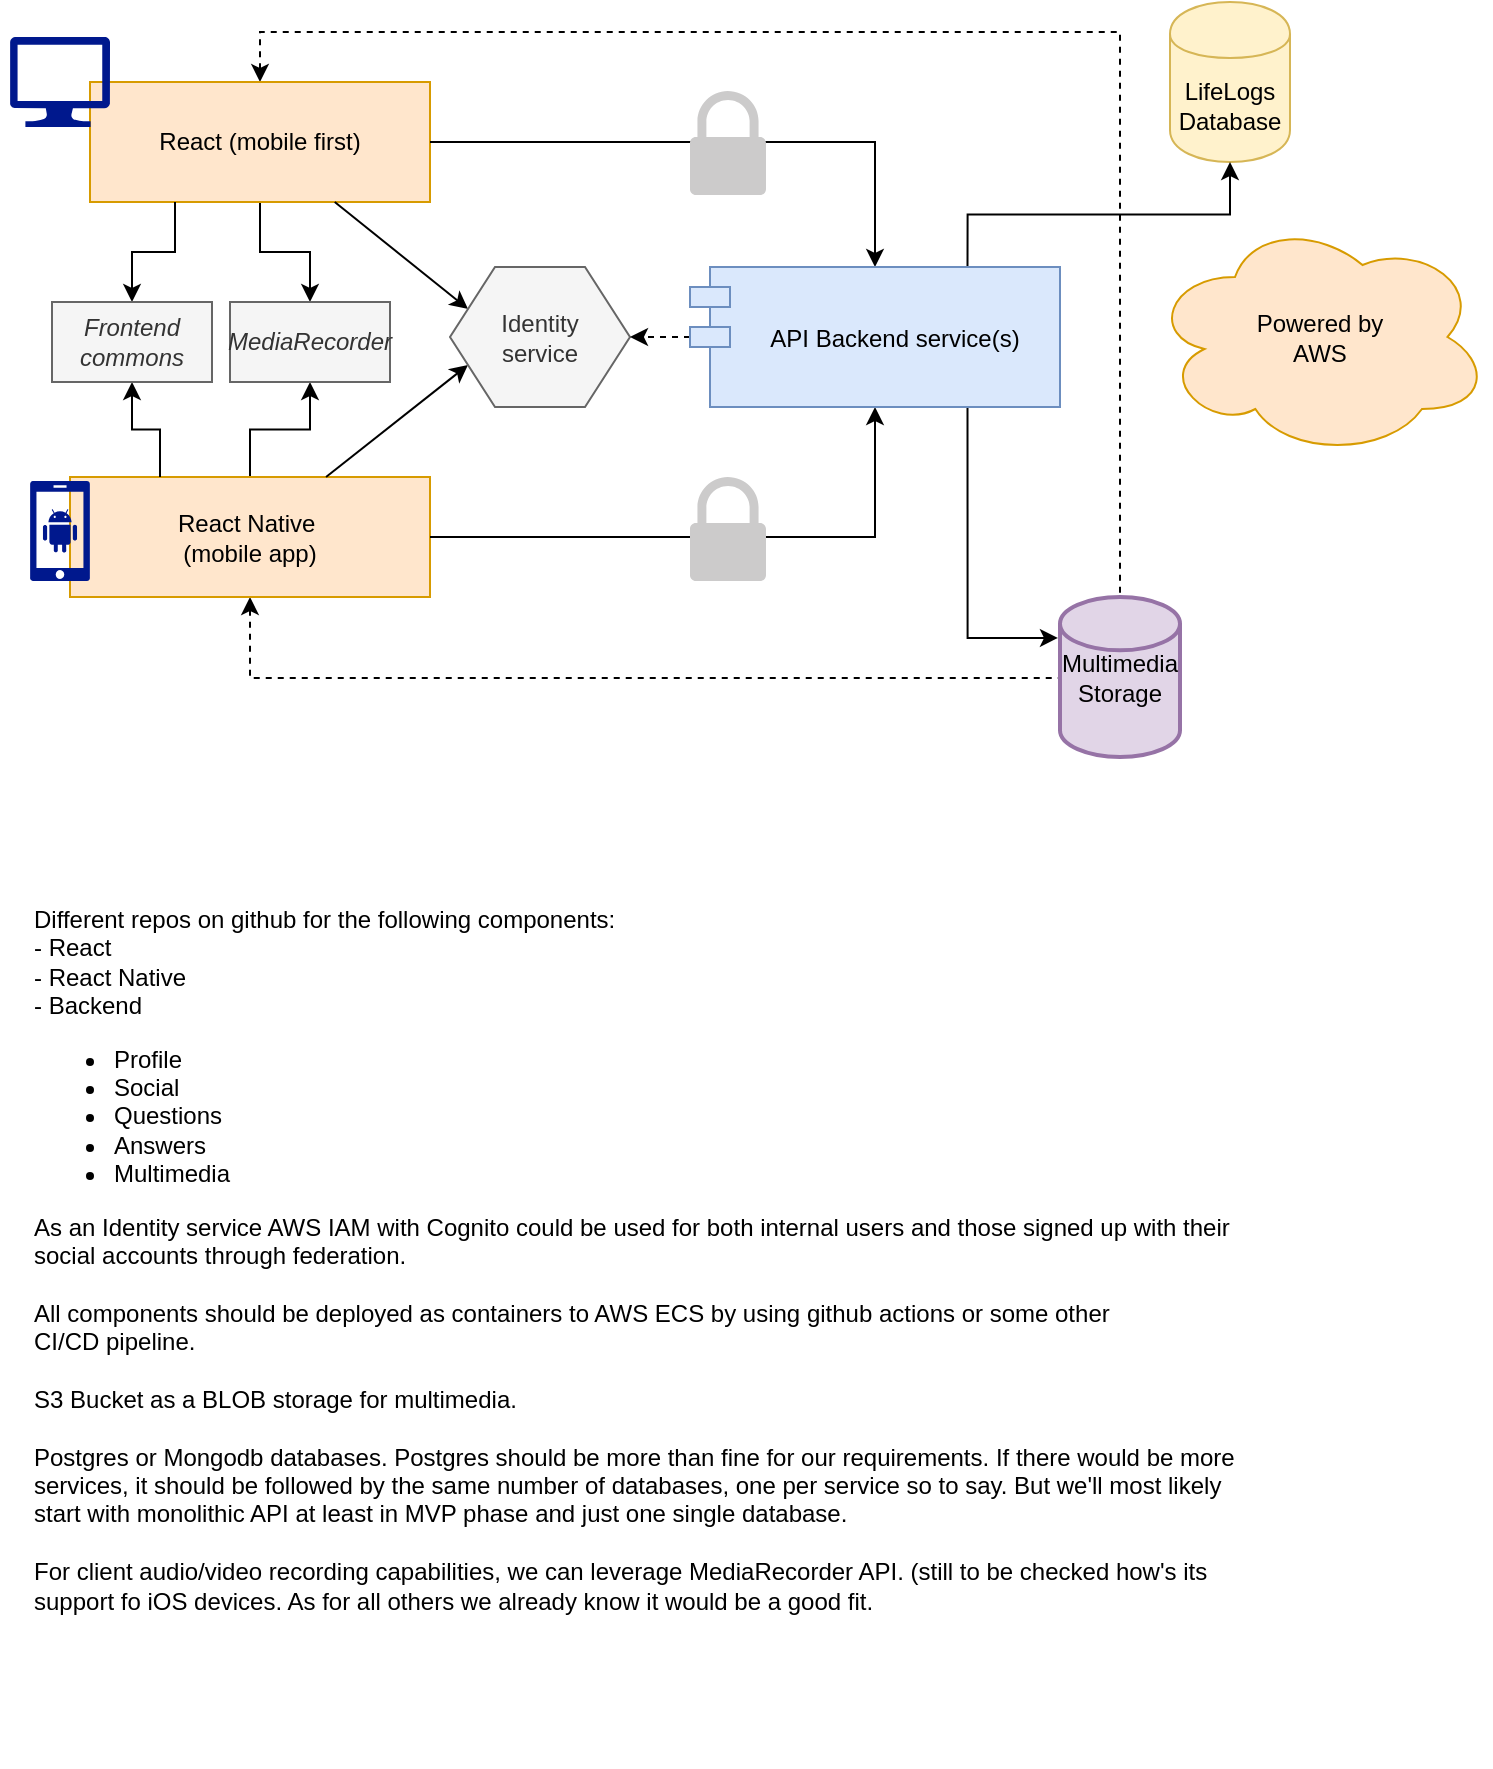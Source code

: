 <mxfile version="13.1.3" type="github">
  <diagram id="lRxo8wEPJjpSzPwTczj5" name="Page-1">
    <mxGraphModel dx="786" dy="546" grid="1" gridSize="10" guides="1" tooltips="1" connect="1" arrows="1" fold="1" page="1" pageScale="1" pageWidth="850" pageHeight="1100" math="0" shadow="0">
      <root>
        <mxCell id="0" />
        <mxCell id="1" parent="0" />
        <mxCell id="cLXKDfpS_NcSic6R49hy-1" style="edgeStyle=orthogonalEdgeStyle;rounded=0;orthogonalLoop=1;jettySize=auto;html=1;entryX=0;entryY=0.85;entryDx=0;entryDy=0;entryPerimeter=0;exitX=0.5;exitY=1;exitDx=0;exitDy=0;dashed=1;startArrow=classic;startFill=1;endArrow=none;endFill=0;" parent="1" source="-98jCaG4ItgQ39MJKu89-4" target="-98jCaG4ItgQ39MJKu89-9" edge="1">
          <mxGeometry relative="1" as="geometry">
            <Array as="points">
              <mxPoint x="170" y="433" />
              <mxPoint x="575" y="433" />
            </Array>
          </mxGeometry>
        </mxCell>
        <mxCell id="cLXKDfpS_NcSic6R49hy-5" style="edgeStyle=orthogonalEdgeStyle;rounded=0;orthogonalLoop=1;jettySize=auto;html=1;exitX=0.5;exitY=0;exitDx=0;exitDy=0;entryX=0.5;entryY=1;entryDx=0;entryDy=0;startArrow=none;startFill=0;endArrow=classic;endFill=1;" parent="1" source="-98jCaG4ItgQ39MJKu89-4" target="cLXKDfpS_NcSic6R49hy-3" edge="1">
          <mxGeometry relative="1" as="geometry" />
        </mxCell>
        <mxCell id="-98jCaG4ItgQ39MJKu89-4" value="React Native&amp;nbsp;&lt;br&gt;(mobile app)" style="rounded=0;whiteSpace=wrap;html=1;fillColor=#ffe6cc;strokeColor=#d79b00;" parent="1" vertex="1">
          <mxGeometry x="80" y="332.5" width="180" height="60" as="geometry" />
        </mxCell>
        <mxCell id="cLXKDfpS_NcSic6R49hy-2" style="edgeStyle=orthogonalEdgeStyle;rounded=0;orthogonalLoop=1;jettySize=auto;html=1;dashed=1;startArrow=classic;startFill=1;endArrow=none;endFill=0;entryX=0.5;entryY=0;entryDx=0;entryDy=0;entryPerimeter=0;" parent="1" source="-98jCaG4ItgQ39MJKu89-3" target="-98jCaG4ItgQ39MJKu89-9" edge="1">
          <mxGeometry relative="1" as="geometry">
            <mxPoint x="583" y="370" as="targetPoint" />
            <Array as="points">
              <mxPoint x="175" y="110" />
              <mxPoint x="605" y="110" />
            </Array>
          </mxGeometry>
        </mxCell>
        <mxCell id="cLXKDfpS_NcSic6R49hy-4" style="edgeStyle=orthogonalEdgeStyle;rounded=0;orthogonalLoop=1;jettySize=auto;html=1;entryX=0.5;entryY=0;entryDx=0;entryDy=0;startArrow=none;startFill=0;endArrow=classic;endFill=1;" parent="1" source="-98jCaG4ItgQ39MJKu89-3" target="cLXKDfpS_NcSic6R49hy-3" edge="1">
          <mxGeometry relative="1" as="geometry" />
        </mxCell>
        <mxCell id="-98jCaG4ItgQ39MJKu89-3" value="React (mobile first)" style="rounded=0;whiteSpace=wrap;html=1;fillColor=#ffe6cc;strokeColor=#d79b00;" parent="1" vertex="1">
          <mxGeometry x="90" y="135" width="170" height="60" as="geometry" />
        </mxCell>
        <mxCell id="-98jCaG4ItgQ39MJKu89-2" value="" style="aspect=fixed;pointerEvents=1;shadow=0;dashed=0;html=1;strokeColor=none;labelPosition=center;verticalLabelPosition=bottom;verticalAlign=top;align=center;fillColor=#00188D;shape=mxgraph.azure.computer" parent="1" vertex="1">
          <mxGeometry x="50" y="112.5" width="50" height="45" as="geometry" />
        </mxCell>
        <mxCell id="XEzQ9w41t3HS5LHhzcKM-4" value="" style="shape=image;html=1;verticalAlign=top;verticalLabelPosition=bottom;labelBackgroundColor=#ffffff;imageAspect=0;aspect=fixed;image=https://cdn4.iconfinder.com/data/icons/business-finance-vol-13-1/512/18-128.png;fillColor=#67AB9F;align=left;" parent="1" vertex="1">
          <mxGeometry x="45" y="167.5" width="60" height="60" as="geometry" />
        </mxCell>
        <mxCell id="-98jCaG4ItgQ39MJKu89-15" style="edgeStyle=orthogonalEdgeStyle;rounded=0;orthogonalLoop=1;jettySize=auto;html=1;" parent="1" source="-98jCaG4ItgQ39MJKu89-3" target="-98jCaG4ItgQ39MJKu89-10" edge="1">
          <mxGeometry relative="1" as="geometry" />
        </mxCell>
        <mxCell id="-98jCaG4ItgQ39MJKu89-16" style="rounded=0;orthogonalLoop=1;jettySize=auto;html=1;entryX=0;entryY=0.25;entryDx=0;entryDy=0;" parent="1" source="-98jCaG4ItgQ39MJKu89-3" target="-98jCaG4ItgQ39MJKu89-8" edge="1">
          <mxGeometry relative="1" as="geometry" />
        </mxCell>
        <mxCell id="XEzQ9w41t3HS5LHhzcKM-11" style="edgeStyle=orthogonalEdgeStyle;rounded=0;orthogonalLoop=1;jettySize=auto;html=1;entryX=0.5;entryY=0;entryDx=0;entryDy=0;exitX=0.25;exitY=1;exitDx=0;exitDy=0;" parent="1" source="-98jCaG4ItgQ39MJKu89-3" target="XEzQ9w41t3HS5LHhzcKM-9" edge="1">
          <mxGeometry relative="1" as="geometry" />
        </mxCell>
        <mxCell id="-98jCaG4ItgQ39MJKu89-17" style="rounded=0;orthogonalLoop=1;jettySize=auto;html=1;entryX=0;entryY=0.75;entryDx=0;entryDy=0;" parent="1" source="-98jCaG4ItgQ39MJKu89-4" target="-98jCaG4ItgQ39MJKu89-8" edge="1">
          <mxGeometry relative="1" as="geometry" />
        </mxCell>
        <mxCell id="XEzQ9w41t3HS5LHhzcKM-8" style="edgeStyle=orthogonalEdgeStyle;rounded=0;orthogonalLoop=1;jettySize=auto;html=1;entryX=0.5;entryY=1;entryDx=0;entryDy=0;" parent="1" source="-98jCaG4ItgQ39MJKu89-4" target="-98jCaG4ItgQ39MJKu89-10" edge="1">
          <mxGeometry relative="1" as="geometry" />
        </mxCell>
        <mxCell id="XEzQ9w41t3HS5LHhzcKM-10" style="edgeStyle=orthogonalEdgeStyle;rounded=0;orthogonalLoop=1;jettySize=auto;html=1;entryX=0.5;entryY=1;entryDx=0;entryDy=0;exitX=0.25;exitY=0;exitDx=0;exitDy=0;" parent="1" source="-98jCaG4ItgQ39MJKu89-4" target="XEzQ9w41t3HS5LHhzcKM-9" edge="1">
          <mxGeometry relative="1" as="geometry" />
        </mxCell>
        <mxCell id="-98jCaG4ItgQ39MJKu89-5" value="LifeLogs&lt;br&gt;Database" style="shape=cylinder;whiteSpace=wrap;html=1;boundedLbl=1;backgroundOutline=1;fillColor=#fff2cc;strokeColor=#d6b656;" parent="1" vertex="1">
          <mxGeometry x="630" y="95" width="60" height="80" as="geometry" />
        </mxCell>
        <mxCell id="-98jCaG4ItgQ39MJKu89-7" value="Powered by &lt;br&gt;AWS" style="ellipse;shape=cloud;whiteSpace=wrap;html=1;fillColor=#ffe6cc;strokeColor=#d79b00;" parent="1" vertex="1">
          <mxGeometry x="620" y="202.5" width="170" height="120" as="geometry" />
        </mxCell>
        <mxCell id="-98jCaG4ItgQ39MJKu89-8" value="Identity &lt;br&gt;service" style="shape=hexagon;perimeter=hexagonPerimeter2;whiteSpace=wrap;html=1;fillColor=#f5f5f5;strokeColor=#666666;fontColor=#333333;" parent="1" vertex="1">
          <mxGeometry x="270" y="227.5" width="90" height="70" as="geometry" />
        </mxCell>
        <mxCell id="-98jCaG4ItgQ39MJKu89-9" value="Multimedia&lt;br&gt;Storage" style="strokeWidth=2;html=1;shape=mxgraph.flowchart.database;whiteSpace=wrap;fillColor=#e1d5e7;strokeColor=#9673a6;" parent="1" vertex="1">
          <mxGeometry x="575" y="392.5" width="60" height="80" as="geometry" />
        </mxCell>
        <mxCell id="-98jCaG4ItgQ39MJKu89-18" style="edgeStyle=orthogonalEdgeStyle;rounded=0;orthogonalLoop=1;jettySize=auto;html=1;entryX=0.5;entryY=1;entryDx=0;entryDy=0;exitX=0.75;exitY=0;exitDx=0;exitDy=0;" parent="1" source="-98jCaG4ItgQ39MJKu89-10" target="-98jCaG4ItgQ39MJKu89-5" edge="1">
          <mxGeometry relative="1" as="geometry" />
        </mxCell>
        <mxCell id="-98jCaG4ItgQ39MJKu89-19" style="edgeStyle=orthogonalEdgeStyle;rounded=0;orthogonalLoop=1;jettySize=auto;html=1;exitX=0.75;exitY=1;exitDx=0;exitDy=0;entryX=-0.017;entryY=0.256;entryDx=0;entryDy=0;entryPerimeter=0;" parent="1" source="-98jCaG4ItgQ39MJKu89-10" target="-98jCaG4ItgQ39MJKu89-9" edge="1">
          <mxGeometry relative="1" as="geometry" />
        </mxCell>
        <mxCell id="-98jCaG4ItgQ39MJKu89-22" value="" style="edgeStyle=none;rounded=0;orthogonalLoop=1;jettySize=auto;html=1;dashed=1;" parent="1" source="-98jCaG4ItgQ39MJKu89-10" target="-98jCaG4ItgQ39MJKu89-8" edge="1">
          <mxGeometry relative="1" as="geometry" />
        </mxCell>
        <mxCell id="-98jCaG4ItgQ39MJKu89-10" value="API Backend service(s)" style="shape=module;align=left;spacingLeft=20;align=center;verticalAlign=middle;fillColor=#dae8fc;strokeColor=#6c8ebf;" parent="1" vertex="1">
          <mxGeometry x="390" y="227.5" width="185" height="70" as="geometry" />
        </mxCell>
        <mxCell id="-98jCaG4ItgQ39MJKu89-20" value="" style="pointerEvents=1;shadow=0;dashed=0;html=1;strokeColor=none;labelPosition=center;verticalLabelPosition=bottom;verticalAlign=top;outlineConnect=0;align=center;shape=mxgraph.office.security.lock_protected;fillColor=#CCCBCB;" parent="1" vertex="1">
          <mxGeometry x="390" y="139.5" width="38" height="52" as="geometry" />
        </mxCell>
        <mxCell id="-98jCaG4ItgQ39MJKu89-21" value="" style="pointerEvents=1;shadow=0;dashed=0;html=1;strokeColor=none;labelPosition=center;verticalLabelPosition=bottom;verticalAlign=top;outlineConnect=0;align=center;shape=mxgraph.office.security.lock_protected;fillColor=#CCCBCB;" parent="1" vertex="1">
          <mxGeometry x="390" y="332.5" width="38" height="52" as="geometry" />
        </mxCell>
        <mxCell id="XEzQ9w41t3HS5LHhzcKM-1" value="Different repos on github for the following components:&lt;br&gt;- React&lt;br&gt;- React Native&lt;br&gt;- Backend&lt;br&gt;&lt;ul&gt;&lt;li&gt;Profile&lt;/li&gt;&lt;li&gt;Social&lt;/li&gt;&lt;li&gt;Questions&lt;/li&gt;&lt;li&gt;Answers&lt;/li&gt;&lt;li&gt;Multimedia&lt;/li&gt;&lt;/ul&gt;&lt;div&gt;As an Identity service AWS IAM with Cognito could be used for both internal users and those signed up with their social accounts through federation.&lt;br&gt;&lt;br&gt;&lt;/div&gt;&lt;div&gt;All components should be deployed as containers to AWS ECS by using github actions or some other&amp;nbsp;&lt;/div&gt;CI/CD pipeline&lt;span&gt;.&lt;/span&gt;&lt;br&gt;&lt;div&gt;&lt;br&gt;S3 Bucket as a BLOB storage for multimedia.&lt;br&gt;&lt;br&gt;Postgres or Mongodb databases. Postgres should be more than fine for our requirements. If there would be more services, it should be followed by the same number of databases, one per service so to say. But we&#39;ll most likely start with monolithic API at least in MVP phase and just one single database.&lt;/div&gt;&lt;div&gt;&lt;br&gt;&lt;/div&gt;&lt;div&gt;For client audio/video recording capabilities, we can leverage MediaRecorder API. (still to be checked how&#39;s its support fo iOS devices. As for all others we already know it would be a good fit.&lt;br&gt;&lt;br&gt;&lt;br&gt;&lt;/div&gt;" style="text;html=1;strokeColor=none;fillColor=none;align=left;verticalAlign=top;whiteSpace=wrap;rounded=0;horizontal=1;" parent="1" vertex="1">
          <mxGeometry x="60" y="540" width="609" height="437.5" as="geometry" />
        </mxCell>
        <mxCell id="XEzQ9w41t3HS5LHhzcKM-5" value="" style="aspect=fixed;pointerEvents=1;shadow=0;dashed=0;html=1;strokeColor=none;labelPosition=center;verticalLabelPosition=bottom;verticalAlign=top;align=center;fillColor=#00188D;shape=mxgraph.mscae.enterprise.android_phone" parent="1" vertex="1">
          <mxGeometry x="60" y="334.5" width="30" height="50" as="geometry" />
        </mxCell>
        <mxCell id="XEzQ9w41t3HS5LHhzcKM-6" value="" style="shape=image;html=1;verticalAlign=top;verticalLabelPosition=bottom;labelBackgroundColor=#ffffff;imageAspect=0;aspect=fixed;image=https://cdn2.iconfinder.com/data/icons/pittogrammi/142/04-128.png;fillColor=#67AB9F;align=left;" parent="1" vertex="1">
          <mxGeometry x="80" y="362.5" width="60" height="60" as="geometry" />
        </mxCell>
        <mxCell id="XEzQ9w41t3HS5LHhzcKM-7" value="" style="shape=image;html=1;verticalAlign=top;verticalLabelPosition=bottom;labelBackgroundColor=#ffffff;imageAspect=0;aspect=fixed;image=https://cdn3.iconfinder.com/data/icons/picons-social/57/56-apple-128.png;fillColor=#67AB9F;align=left;" parent="1" vertex="1">
          <mxGeometry x="97" y="374.5" width="28" height="28" as="geometry" />
        </mxCell>
        <mxCell id="XEzQ9w41t3HS5LHhzcKM-9" value="Frontend commons" style="rounded=0;whiteSpace=wrap;html=1;fillColor=#f5f5f5;align=center;strokeColor=#666666;fontColor=#333333;fontStyle=2" parent="1" vertex="1">
          <mxGeometry x="71" y="245" width="80" height="40" as="geometry" />
        </mxCell>
        <mxCell id="cLXKDfpS_NcSic6R49hy-3" value="MediaRecorder" style="rounded=0;whiteSpace=wrap;html=1;fillColor=#f5f5f5;align=center;strokeColor=#666666;fontColor=#333333;fontStyle=2" parent="1" vertex="1">
          <mxGeometry x="160" y="245" width="80" height="40" as="geometry" />
        </mxCell>
      </root>
    </mxGraphModel>
  </diagram>
</mxfile>
